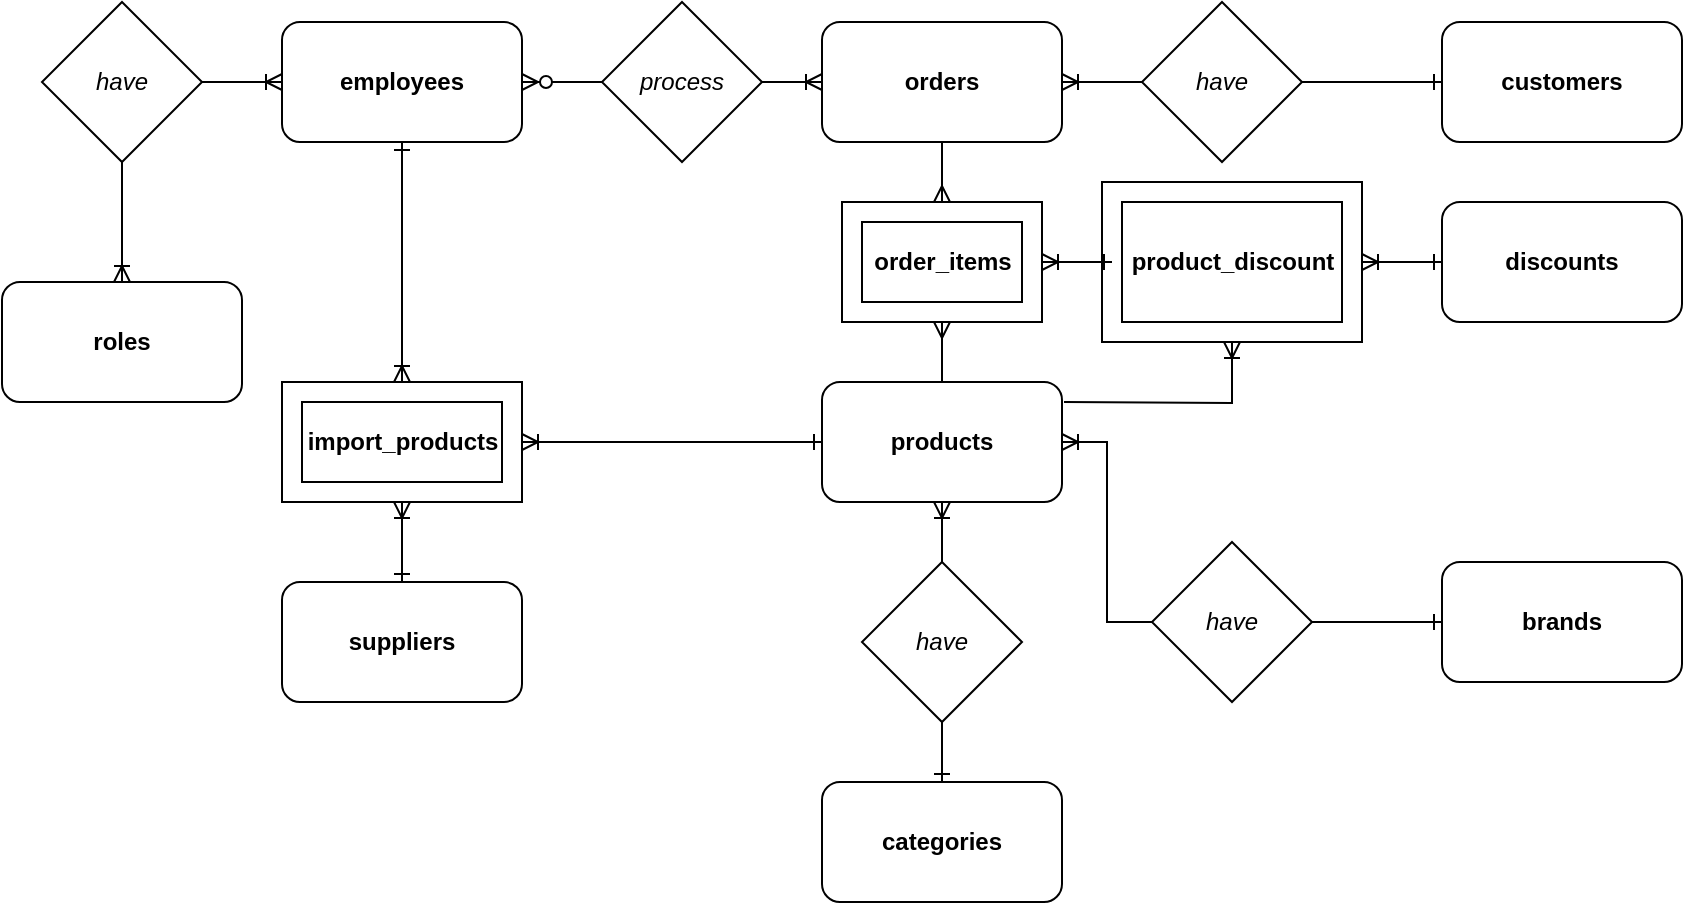 <mxfile version="14.5.1" type="device"><diagram id="D6hvduqs2w9GfV5S2fJ7" name="Page-1"><mxGraphModel dx="1587" dy="483" grid="1" gridSize="10" guides="1" tooltips="1" connect="1" arrows="1" fold="1" page="1" pageScale="1" pageWidth="850" pageHeight="1100" math="0" shadow="0"><root><mxCell id="0"/><mxCell id="1" parent="0"/><mxCell id="q8-OqlBVRr-wHUyQlQfw-37" style="edgeStyle=orthogonalEdgeStyle;rounded=0;orthogonalLoop=1;jettySize=auto;html=1;entryX=1;entryY=0.5;entryDx=0;entryDy=0;endArrow=none;endFill=0;startArrow=ERone;startFill=0;fontSize=12;" parent="1" source="Y4O8k-JiHu86b3d_jl8N-3" target="q8-OqlBVRr-wHUyQlQfw-6" edge="1"><mxGeometry relative="1" as="geometry"/></mxCell><mxCell id="Y4O8k-JiHu86b3d_jl8N-3" value="customers" style="rounded=1;whiteSpace=wrap;html=1;fontSize=12;fontStyle=1" parent="1" vertex="1"><mxGeometry x="520" y="40" width="120" height="60" as="geometry"/></mxCell><mxCell id="q8-OqlBVRr-wHUyQlQfw-19" style="edgeStyle=orthogonalEdgeStyle;rounded=0;orthogonalLoop=1;jettySize=auto;html=1;entryX=0.5;entryY=0;entryDx=0;entryDy=0;entryPerimeter=0;endArrow=ERmany;endFill=0;fontSize=12;" parent="1" source="Y4O8k-JiHu86b3d_jl8N-5" target="q8-OqlBVRr-wHUyQlQfw-15" edge="1"><mxGeometry relative="1" as="geometry"/></mxCell><mxCell id="Y4O8k-JiHu86b3d_jl8N-5" value="orders" style="rounded=1;whiteSpace=wrap;html=1;fontSize=12;fontStyle=1" parent="1" vertex="1"><mxGeometry x="210" y="40" width="120" height="60" as="geometry"/></mxCell><mxCell id="Y4O8k-JiHu86b3d_jl8N-9" style="edgeStyle=none;rounded=0;orthogonalLoop=1;jettySize=auto;html=1;entryX=0;entryY=0.5;entryDx=0;entryDy=0;fontSize=12;endArrow=ERoneToMany;endFill=0;startArrow=none;startFill=1;exitX=1;exitY=0.5;exitDx=0;exitDy=0;" parent="1" source="q8-OqlBVRr-wHUyQlQfw-7" target="Y4O8k-JiHu86b3d_jl8N-5" edge="1"><mxGeometry relative="1" as="geometry"/></mxCell><mxCell id="o5M0SvTaIChu8akE52Vm-2" style="edgeStyle=orthogonalEdgeStyle;rounded=0;orthogonalLoop=1;jettySize=auto;html=1;entryX=0.5;entryY=0;entryDx=0;entryDy=0;exitX=0.5;exitY=1;exitDx=0;exitDy=0;entryPerimeter=0;endArrow=ERoneToMany;endFill=0;startArrow=ERone;startFill=0;fontSize=12;" parent="1" source="Y4O8k-JiHu86b3d_jl8N-8" target="o5M0SvTaIChu8akE52Vm-4" edge="1"><mxGeometry relative="1" as="geometry"><mxPoint x="100" y="160" as="targetPoint"/></mxGeometry></mxCell><mxCell id="Y4O8k-JiHu86b3d_jl8N-8" value="employees" style="rounded=1;whiteSpace=wrap;html=1;fontSize=12;fontStyle=1" parent="1" vertex="1"><mxGeometry x="-60" y="40" width="120" height="60" as="geometry"/></mxCell><mxCell id="q8-OqlBVRr-wHUyQlQfw-17" style="edgeStyle=orthogonalEdgeStyle;rounded=0;orthogonalLoop=1;jettySize=auto;html=1;endArrow=ERmany;endFill=0;entryX=0.5;entryY=1;entryDx=0;entryDy=0;entryPerimeter=0;fontSize=12;" parent="1" source="Y4O8k-JiHu86b3d_jl8N-12" target="q8-OqlBVRr-wHUyQlQfw-15" edge="1"><mxGeometry relative="1" as="geometry"><mxPoint x="270" y="190" as="targetPoint"/></mxGeometry></mxCell><mxCell id="q8-OqlBVRr-wHUyQlQfw-30" style="edgeStyle=orthogonalEdgeStyle;rounded=0;orthogonalLoop=1;jettySize=auto;html=1;entryX=0.5;entryY=1;entryDx=0;entryDy=0;entryPerimeter=0;endArrow=ERoneToMany;endFill=0;fontSize=12;" parent="1" target="q8-OqlBVRr-wHUyQlQfw-26" edge="1"><mxGeometry relative="1" as="geometry"><mxPoint x="331" y="230" as="sourcePoint"/></mxGeometry></mxCell><mxCell id="Y4O8k-JiHu86b3d_jl8N-12" value="products" style="rounded=1;whiteSpace=wrap;html=1;fontSize=12;fontStyle=1" parent="1" vertex="1"><mxGeometry x="210" y="220" width="120" height="60" as="geometry"/></mxCell><mxCell id="o5M0SvTaIChu8akE52Vm-6" style="edgeStyle=orthogonalEdgeStyle;rounded=0;orthogonalLoop=1;jettySize=auto;html=1;entryX=0.5;entryY=1;entryDx=0;entryDy=0;entryPerimeter=0;endArrow=ERoneToMany;endFill=0;startArrow=ERone;startFill=0;fontSize=12;" parent="1" source="Y4O8k-JiHu86b3d_jl8N-14" target="o5M0SvTaIChu8akE52Vm-4" edge="1"><mxGeometry relative="1" as="geometry"/></mxCell><mxCell id="Y4O8k-JiHu86b3d_jl8N-14" value="suppliers" style="rounded=1;whiteSpace=wrap;html=1;fontSize=12;fontStyle=1" parent="1" vertex="1"><mxGeometry x="-60" y="320" width="120" height="60" as="geometry"/></mxCell><mxCell id="q8-OqlBVRr-wHUyQlQfw-23" style="edgeStyle=orthogonalEdgeStyle;rounded=0;orthogonalLoop=1;jettySize=auto;html=1;entryX=0.5;entryY=1;entryDx=0;entryDy=0;endArrow=none;endFill=0;startArrow=ERone;startFill=0;fontSize=12;" parent="1" source="Y4O8k-JiHu86b3d_jl8N-15" target="q8-OqlBVRr-wHUyQlQfw-21" edge="1"><mxGeometry relative="1" as="geometry"/></mxCell><mxCell id="Y4O8k-JiHu86b3d_jl8N-15" value="categories" style="rounded=1;whiteSpace=wrap;html=1;fontSize=12;fontStyle=1" parent="1" vertex="1"><mxGeometry x="210" y="420" width="120" height="60" as="geometry"/></mxCell><mxCell id="q8-OqlBVRr-wHUyQlQfw-29" style="edgeStyle=orthogonalEdgeStyle;rounded=0;orthogonalLoop=1;jettySize=auto;html=1;entryX=1;entryY=0.5;entryDx=0;entryDy=0;entryPerimeter=0;endArrow=ERoneToMany;endFill=0;startArrow=ERone;startFill=0;fontSize=12;" parent="1" source="Y4O8k-JiHu86b3d_jl8N-16" target="q8-OqlBVRr-wHUyQlQfw-26" edge="1"><mxGeometry relative="1" as="geometry"/></mxCell><mxCell id="Y4O8k-JiHu86b3d_jl8N-16" value="discounts" style="rounded=1;whiteSpace=wrap;html=1;fontSize=12;fontStyle=1" parent="1" vertex="1"><mxGeometry x="520" y="130" width="120" height="60" as="geometry"/></mxCell><mxCell id="q8-OqlBVRr-wHUyQlQfw-42" style="edgeStyle=orthogonalEdgeStyle;rounded=0;orthogonalLoop=1;jettySize=auto;html=1;entryX=1;entryY=0.5;entryDx=0;entryDy=0;startArrow=ERone;startFill=0;endArrow=none;endFill=0;fontSize=12;" parent="1" source="cZuYFyatA3P2N4Mpeh4T-1" target="q8-OqlBVRr-wHUyQlQfw-41" edge="1"><mxGeometry relative="1" as="geometry"/></mxCell><mxCell id="cZuYFyatA3P2N4Mpeh4T-1" value="&lt;font style=&quot;font-size: 12px;&quot;&gt;brands&lt;/font&gt;" style="rounded=1;whiteSpace=wrap;html=1;sketch=0;fontSize=12;fontStyle=1" parent="1" vertex="1"><mxGeometry x="520" y="310" width="120" height="60" as="geometry"/></mxCell><mxCell id="b4SlhsjqmXHGYg1ZBlWY-1" value="roles" style="rounded=1;whiteSpace=wrap;html=1;fontSize=12;fontStyle=1" parent="1" vertex="1"><mxGeometry x="-200" y="170" width="120" height="60" as="geometry"/></mxCell><mxCell id="q8-OqlBVRr-wHUyQlQfw-38" style="edgeStyle=orthogonalEdgeStyle;rounded=0;orthogonalLoop=1;jettySize=auto;html=1;entryX=1;entryY=0.5;entryDx=0;entryDy=0;endArrow=ERoneToMany;endFill=0;fontSize=12;" parent="1" source="q8-OqlBVRr-wHUyQlQfw-6" target="Y4O8k-JiHu86b3d_jl8N-5" edge="1"><mxGeometry relative="1" as="geometry"/></mxCell><mxCell id="q8-OqlBVRr-wHUyQlQfw-6" value="have" style="rhombus;whiteSpace=wrap;html=1;fontSize=12;fontStyle=2" parent="1" vertex="1"><mxGeometry x="370" y="30" width="80" height="80" as="geometry"/></mxCell><mxCell id="q8-OqlBVRr-wHUyQlQfw-7" value="process" style="rhombus;whiteSpace=wrap;html=1;fontSize=12;fontStyle=2" parent="1" vertex="1"><mxGeometry x="100" y="30" width="80" height="80" as="geometry"/></mxCell><mxCell id="q8-OqlBVRr-wHUyQlQfw-8" value="" style="edgeStyle=none;rounded=0;orthogonalLoop=1;jettySize=auto;html=1;entryX=0;entryY=0.5;entryDx=0;entryDy=0;fontSize=12;endArrow=none;endFill=0;startArrow=ERzeroToMany;startFill=1;" parent="1" source="Y4O8k-JiHu86b3d_jl8N-8" target="q8-OqlBVRr-wHUyQlQfw-7" edge="1"><mxGeometry relative="1" as="geometry"><mxPoint x="480" y="70" as="sourcePoint"/><mxPoint x="330" y="70" as="targetPoint"/></mxGeometry></mxCell><mxCell id="q8-OqlBVRr-wHUyQlQfw-33" style="edgeStyle=orthogonalEdgeStyle;rounded=0;orthogonalLoop=1;jettySize=auto;html=1;entryX=0;entryY=0.5;entryDx=0;entryDy=0;endArrow=ERoneToMany;endFill=0;fontSize=12;" parent="1" source="q8-OqlBVRr-wHUyQlQfw-9" target="Y4O8k-JiHu86b3d_jl8N-8" edge="1"><mxGeometry relative="1" as="geometry"/></mxCell><mxCell id="q8-OqlBVRr-wHUyQlQfw-34" style="edgeStyle=orthogonalEdgeStyle;rounded=0;orthogonalLoop=1;jettySize=auto;html=1;entryX=0.5;entryY=0;entryDx=0;entryDy=0;endArrow=ERoneToMany;endFill=0;fontSize=12;" parent="1" source="q8-OqlBVRr-wHUyQlQfw-9" target="b4SlhsjqmXHGYg1ZBlWY-1" edge="1"><mxGeometry relative="1" as="geometry"/></mxCell><mxCell id="q8-OqlBVRr-wHUyQlQfw-9" value="have" style="rhombus;whiteSpace=wrap;html=1;fontSize=12;fontStyle=2" parent="1" vertex="1"><mxGeometry x="-180" y="30" width="80" height="80" as="geometry"/></mxCell><mxCell id="q8-OqlBVRr-wHUyQlQfw-40" style="edgeStyle=orthogonalEdgeStyle;rounded=0;orthogonalLoop=1;jettySize=auto;html=1;startArrow=ERone;startFill=0;endArrow=ERoneToMany;endFill=0;entryX=1;entryY=0.5;entryDx=0;entryDy=0;entryPerimeter=0;fontSize=12;" parent="1" source="Y4O8k-JiHu86b3d_jl8N-12" target="o5M0SvTaIChu8akE52Vm-4" edge="1"><mxGeometry relative="1" as="geometry"><mxPoint x="140" y="200" as="sourcePoint"/><mxPoint x="70" y="220" as="targetPoint"/></mxGeometry></mxCell><mxCell id="q8-OqlBVRr-wHUyQlQfw-15" value="" style="verticalLabelPosition=bottom;verticalAlign=top;html=1;shape=mxgraph.basic.frame;dx=10;fontSize=12;" parent="1" vertex="1"><mxGeometry x="220" y="130" width="100" height="60" as="geometry"/></mxCell><mxCell id="q8-OqlBVRr-wHUyQlQfw-16" value="order_items" style="text;html=1;align=center;verticalAlign=middle;resizable=0;points=[];autosize=1;strokeColor=none;fontSize=12;fontStyle=1" parent="1" vertex="1"><mxGeometry x="230" y="150" width="80" height="20" as="geometry"/></mxCell><mxCell id="q8-OqlBVRr-wHUyQlQfw-25" style="edgeStyle=orthogonalEdgeStyle;rounded=0;orthogonalLoop=1;jettySize=auto;html=1;entryX=0.5;entryY=1;entryDx=0;entryDy=0;endArrow=ERoneToMany;endFill=0;fontSize=12;" parent="1" source="q8-OqlBVRr-wHUyQlQfw-21" target="Y4O8k-JiHu86b3d_jl8N-12" edge="1"><mxGeometry relative="1" as="geometry"/></mxCell><mxCell id="q8-OqlBVRr-wHUyQlQfw-21" value="have" style="rhombus;whiteSpace=wrap;html=1;fontSize=12;fontStyle=2" parent="1" vertex="1"><mxGeometry x="230" y="310" width="80" height="80" as="geometry"/></mxCell><mxCell id="q8-OqlBVRr-wHUyQlQfw-26" value="" style="verticalLabelPosition=bottom;verticalAlign=top;html=1;shape=mxgraph.basic.frame;dx=10;fontSize=12;" parent="1" vertex="1"><mxGeometry x="350" y="120" width="130" height="80" as="geometry"/></mxCell><mxCell id="q8-OqlBVRr-wHUyQlQfw-32" style="edgeStyle=orthogonalEdgeStyle;rounded=0;orthogonalLoop=1;jettySize=auto;html=1;entryX=1;entryY=0.5;entryDx=0;entryDy=0;entryPerimeter=0;endArrow=ERoneToMany;endFill=0;startArrow=ERone;startFill=0;fontSize=12;" parent="1" source="q8-OqlBVRr-wHUyQlQfw-27" target="q8-OqlBVRr-wHUyQlQfw-15" edge="1"><mxGeometry relative="1" as="geometry"/></mxCell><mxCell id="q8-OqlBVRr-wHUyQlQfw-27" value="product_discount" style="text;html=1;align=center;verticalAlign=middle;resizable=0;points=[];autosize=1;strokeColor=none;fontSize=12;fontStyle=1" parent="1" vertex="1"><mxGeometry x="355" y="150" width="120" height="20" as="geometry"/></mxCell><mxCell id="q8-OqlBVRr-wHUyQlQfw-43" style="edgeStyle=orthogonalEdgeStyle;rounded=0;orthogonalLoop=1;jettySize=auto;html=1;entryX=1;entryY=0.5;entryDx=0;entryDy=0;startArrow=none;startFill=0;endArrow=ERoneToMany;endFill=0;fontSize=12;" parent="1" source="q8-OqlBVRr-wHUyQlQfw-41" target="Y4O8k-JiHu86b3d_jl8N-12" edge="1"><mxGeometry relative="1" as="geometry"/></mxCell><mxCell id="q8-OqlBVRr-wHUyQlQfw-41" value="have" style="rhombus;whiteSpace=wrap;html=1;fontSize=12;fontStyle=2" parent="1" vertex="1"><mxGeometry x="375" y="300" width="80" height="80" as="geometry"/></mxCell><mxCell id="o5M0SvTaIChu8akE52Vm-4" value="" style="verticalLabelPosition=bottom;verticalAlign=top;html=1;shape=mxgraph.basic.frame;dx=10;rounded=0;fontSize=12;" parent="1" vertex="1"><mxGeometry x="-60" y="220" width="120" height="60" as="geometry"/></mxCell><mxCell id="o5M0SvTaIChu8akE52Vm-5" value="import_products" style="text;html=1;align=center;verticalAlign=middle;resizable=0;points=[];autosize=1;fontSize=12;fontStyle=1" parent="1" vertex="1"><mxGeometry x="-55" y="240" width="110" height="20" as="geometry"/></mxCell></root></mxGraphModel></diagram></mxfile>
